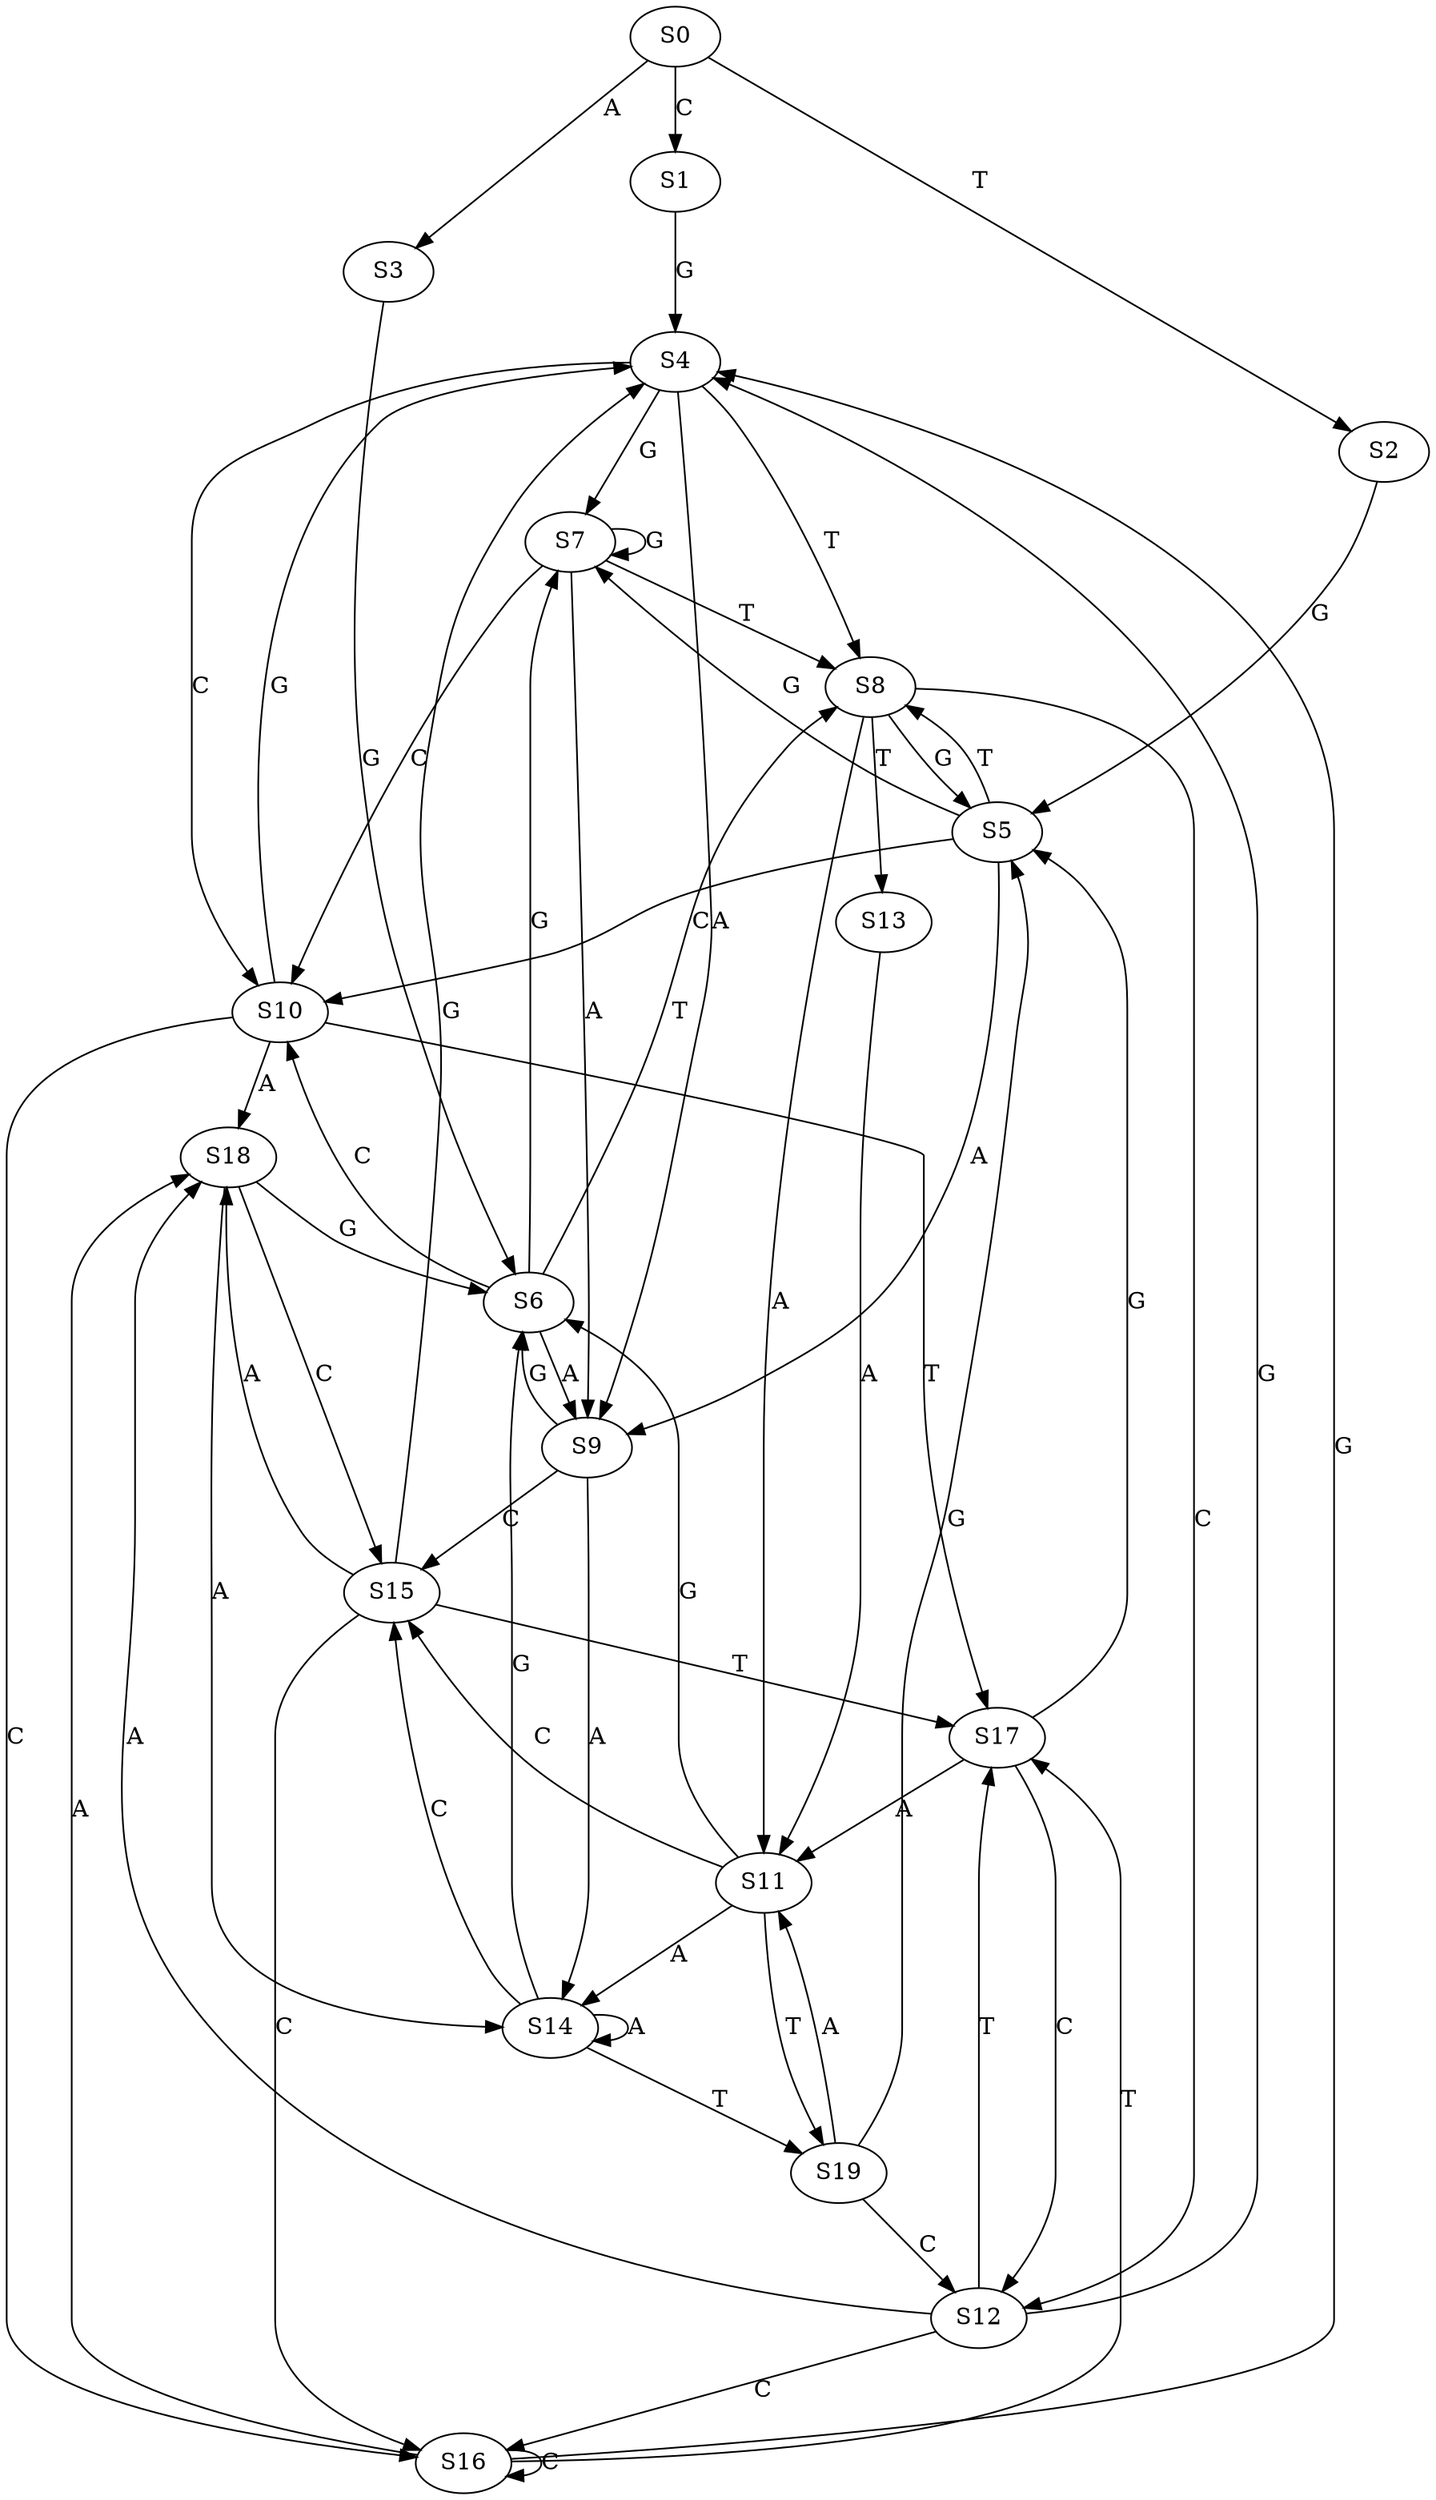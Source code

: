 strict digraph  {
	S0 -> S1 [ label = C ];
	S0 -> S2 [ label = T ];
	S0 -> S3 [ label = A ];
	S1 -> S4 [ label = G ];
	S2 -> S5 [ label = G ];
	S3 -> S6 [ label = G ];
	S4 -> S7 [ label = G ];
	S4 -> S8 [ label = T ];
	S4 -> S9 [ label = A ];
	S4 -> S10 [ label = C ];
	S5 -> S9 [ label = A ];
	S5 -> S8 [ label = T ];
	S5 -> S10 [ label = C ];
	S5 -> S7 [ label = G ];
	S6 -> S8 [ label = T ];
	S6 -> S7 [ label = G ];
	S6 -> S9 [ label = A ];
	S6 -> S10 [ label = C ];
	S7 -> S9 [ label = A ];
	S7 -> S8 [ label = T ];
	S7 -> S7 [ label = G ];
	S7 -> S10 [ label = C ];
	S8 -> S11 [ label = A ];
	S8 -> S12 [ label = C ];
	S8 -> S5 [ label = G ];
	S8 -> S13 [ label = T ];
	S9 -> S6 [ label = G ];
	S9 -> S14 [ label = A ];
	S9 -> S15 [ label = C ];
	S10 -> S16 [ label = C ];
	S10 -> S17 [ label = T ];
	S10 -> S18 [ label = A ];
	S10 -> S4 [ label = G ];
	S11 -> S6 [ label = G ];
	S11 -> S19 [ label = T ];
	S11 -> S15 [ label = C ];
	S11 -> S14 [ label = A ];
	S12 -> S17 [ label = T ];
	S12 -> S4 [ label = G ];
	S12 -> S16 [ label = C ];
	S12 -> S18 [ label = A ];
	S13 -> S11 [ label = A ];
	S14 -> S19 [ label = T ];
	S14 -> S15 [ label = C ];
	S14 -> S6 [ label = G ];
	S14 -> S14 [ label = A ];
	S15 -> S18 [ label = A ];
	S15 -> S17 [ label = T ];
	S15 -> S16 [ label = C ];
	S15 -> S4 [ label = G ];
	S16 -> S4 [ label = G ];
	S16 -> S16 [ label = C ];
	S16 -> S18 [ label = A ];
	S16 -> S17 [ label = T ];
	S17 -> S5 [ label = G ];
	S17 -> S12 [ label = C ];
	S17 -> S11 [ label = A ];
	S18 -> S6 [ label = G ];
	S18 -> S15 [ label = C ];
	S18 -> S14 [ label = A ];
	S19 -> S11 [ label = A ];
	S19 -> S12 [ label = C ];
	S19 -> S5 [ label = G ];
}
